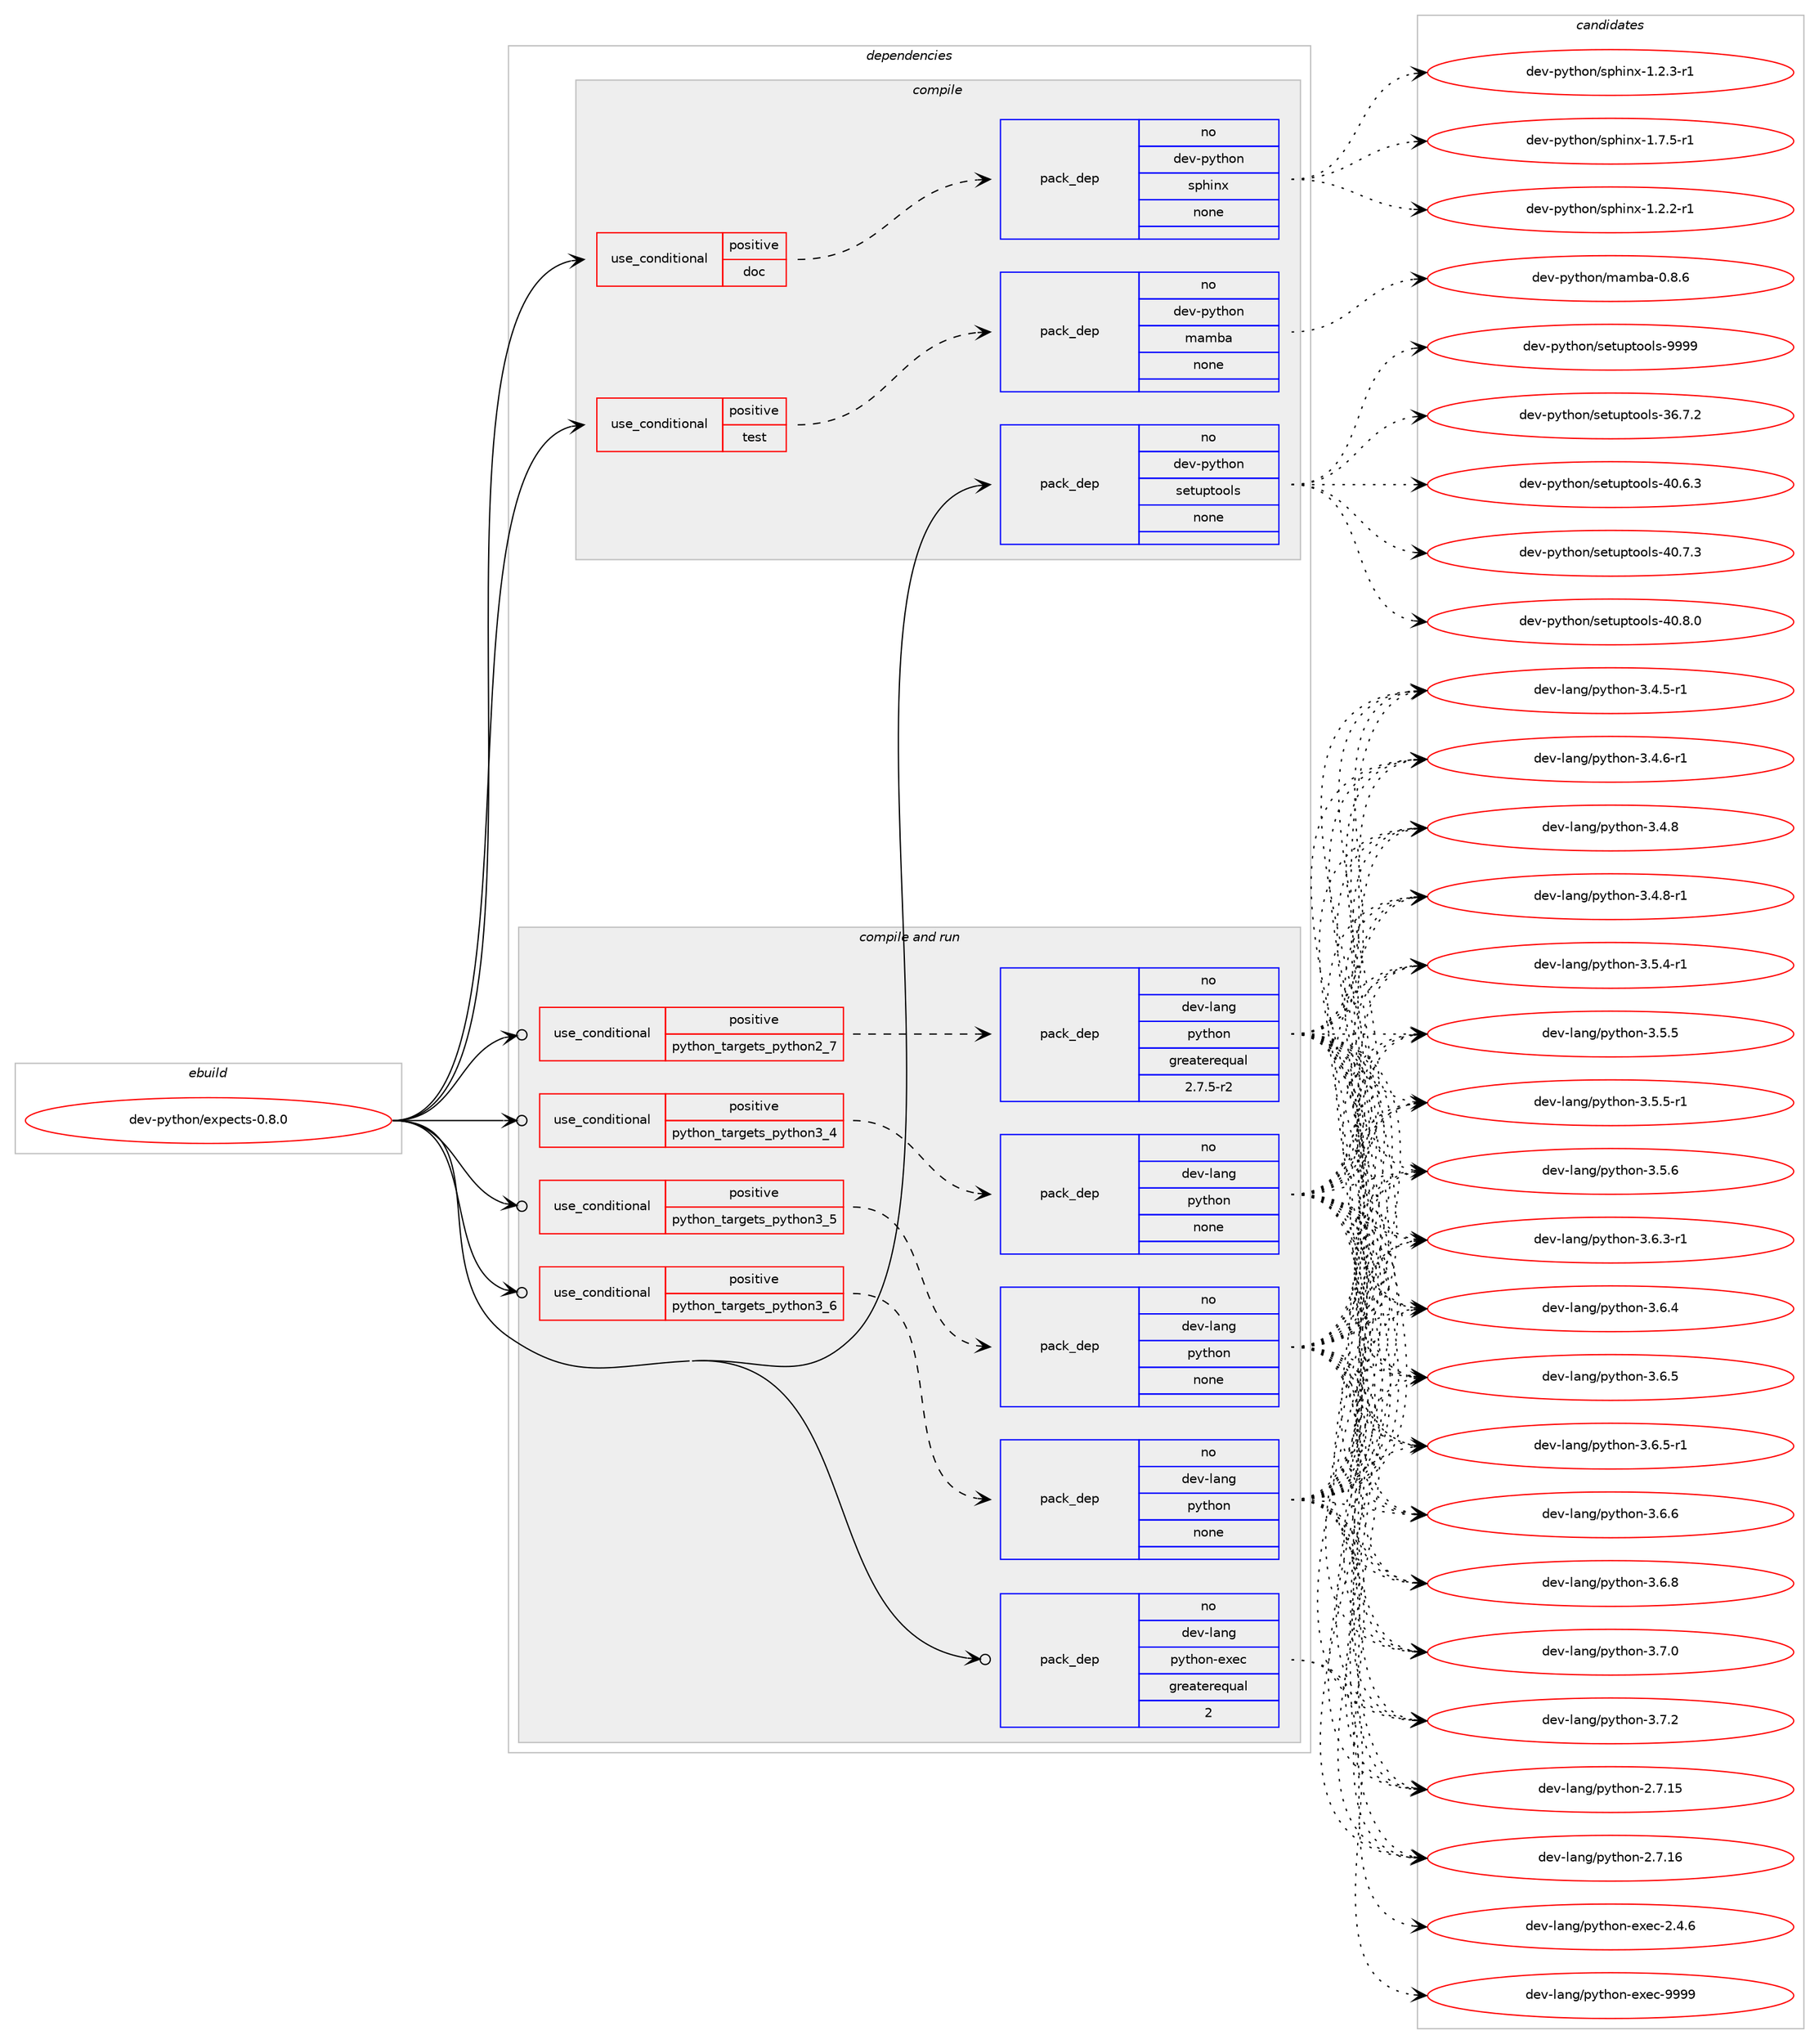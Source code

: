 digraph prolog {

# *************
# Graph options
# *************

newrank=true;
concentrate=true;
compound=true;
graph [rankdir=LR,fontname=Helvetica,fontsize=10,ranksep=1.5];#, ranksep=2.5, nodesep=0.2];
edge  [arrowhead=vee];
node  [fontname=Helvetica,fontsize=10];

# **********
# The ebuild
# **********

subgraph cluster_leftcol {
color=gray;
rank=same;
label=<<i>ebuild</i>>;
id [label="dev-python/expects-0.8.0", color=red, width=4, href="../dev-python/expects-0.8.0.svg"];
}

# ****************
# The dependencies
# ****************

subgraph cluster_midcol {
color=gray;
label=<<i>dependencies</i>>;
subgraph cluster_compile {
fillcolor="#eeeeee";
style=filled;
label=<<i>compile</i>>;
subgraph cond374018 {
dependency1408338 [label=<<TABLE BORDER="0" CELLBORDER="1" CELLSPACING="0" CELLPADDING="4"><TR><TD ROWSPAN="3" CELLPADDING="10">use_conditional</TD></TR><TR><TD>positive</TD></TR><TR><TD>doc</TD></TR></TABLE>>, shape=none, color=red];
subgraph pack1011061 {
dependency1408339 [label=<<TABLE BORDER="0" CELLBORDER="1" CELLSPACING="0" CELLPADDING="4" WIDTH="220"><TR><TD ROWSPAN="6" CELLPADDING="30">pack_dep</TD></TR><TR><TD WIDTH="110">no</TD></TR><TR><TD>dev-python</TD></TR><TR><TD>sphinx</TD></TR><TR><TD>none</TD></TR><TR><TD></TD></TR></TABLE>>, shape=none, color=blue];
}
dependency1408338:e -> dependency1408339:w [weight=20,style="dashed",arrowhead="vee"];
}
id:e -> dependency1408338:w [weight=20,style="solid",arrowhead="vee"];
subgraph cond374019 {
dependency1408340 [label=<<TABLE BORDER="0" CELLBORDER="1" CELLSPACING="0" CELLPADDING="4"><TR><TD ROWSPAN="3" CELLPADDING="10">use_conditional</TD></TR><TR><TD>positive</TD></TR><TR><TD>test</TD></TR></TABLE>>, shape=none, color=red];
subgraph pack1011062 {
dependency1408341 [label=<<TABLE BORDER="0" CELLBORDER="1" CELLSPACING="0" CELLPADDING="4" WIDTH="220"><TR><TD ROWSPAN="6" CELLPADDING="30">pack_dep</TD></TR><TR><TD WIDTH="110">no</TD></TR><TR><TD>dev-python</TD></TR><TR><TD>mamba</TD></TR><TR><TD>none</TD></TR><TR><TD></TD></TR></TABLE>>, shape=none, color=blue];
}
dependency1408340:e -> dependency1408341:w [weight=20,style="dashed",arrowhead="vee"];
}
id:e -> dependency1408340:w [weight=20,style="solid",arrowhead="vee"];
subgraph pack1011063 {
dependency1408342 [label=<<TABLE BORDER="0" CELLBORDER="1" CELLSPACING="0" CELLPADDING="4" WIDTH="220"><TR><TD ROWSPAN="6" CELLPADDING="30">pack_dep</TD></TR><TR><TD WIDTH="110">no</TD></TR><TR><TD>dev-python</TD></TR><TR><TD>setuptools</TD></TR><TR><TD>none</TD></TR><TR><TD></TD></TR></TABLE>>, shape=none, color=blue];
}
id:e -> dependency1408342:w [weight=20,style="solid",arrowhead="vee"];
}
subgraph cluster_compileandrun {
fillcolor="#eeeeee";
style=filled;
label=<<i>compile and run</i>>;
subgraph cond374020 {
dependency1408343 [label=<<TABLE BORDER="0" CELLBORDER="1" CELLSPACING="0" CELLPADDING="4"><TR><TD ROWSPAN="3" CELLPADDING="10">use_conditional</TD></TR><TR><TD>positive</TD></TR><TR><TD>python_targets_python2_7</TD></TR></TABLE>>, shape=none, color=red];
subgraph pack1011064 {
dependency1408344 [label=<<TABLE BORDER="0" CELLBORDER="1" CELLSPACING="0" CELLPADDING="4" WIDTH="220"><TR><TD ROWSPAN="6" CELLPADDING="30">pack_dep</TD></TR><TR><TD WIDTH="110">no</TD></TR><TR><TD>dev-lang</TD></TR><TR><TD>python</TD></TR><TR><TD>greaterequal</TD></TR><TR><TD>2.7.5-r2</TD></TR></TABLE>>, shape=none, color=blue];
}
dependency1408343:e -> dependency1408344:w [weight=20,style="dashed",arrowhead="vee"];
}
id:e -> dependency1408343:w [weight=20,style="solid",arrowhead="odotvee"];
subgraph cond374021 {
dependency1408345 [label=<<TABLE BORDER="0" CELLBORDER="1" CELLSPACING="0" CELLPADDING="4"><TR><TD ROWSPAN="3" CELLPADDING="10">use_conditional</TD></TR><TR><TD>positive</TD></TR><TR><TD>python_targets_python3_4</TD></TR></TABLE>>, shape=none, color=red];
subgraph pack1011065 {
dependency1408346 [label=<<TABLE BORDER="0" CELLBORDER="1" CELLSPACING="0" CELLPADDING="4" WIDTH="220"><TR><TD ROWSPAN="6" CELLPADDING="30">pack_dep</TD></TR><TR><TD WIDTH="110">no</TD></TR><TR><TD>dev-lang</TD></TR><TR><TD>python</TD></TR><TR><TD>none</TD></TR><TR><TD></TD></TR></TABLE>>, shape=none, color=blue];
}
dependency1408345:e -> dependency1408346:w [weight=20,style="dashed",arrowhead="vee"];
}
id:e -> dependency1408345:w [weight=20,style="solid",arrowhead="odotvee"];
subgraph cond374022 {
dependency1408347 [label=<<TABLE BORDER="0" CELLBORDER="1" CELLSPACING="0" CELLPADDING="4"><TR><TD ROWSPAN="3" CELLPADDING="10">use_conditional</TD></TR><TR><TD>positive</TD></TR><TR><TD>python_targets_python3_5</TD></TR></TABLE>>, shape=none, color=red];
subgraph pack1011066 {
dependency1408348 [label=<<TABLE BORDER="0" CELLBORDER="1" CELLSPACING="0" CELLPADDING="4" WIDTH="220"><TR><TD ROWSPAN="6" CELLPADDING="30">pack_dep</TD></TR><TR><TD WIDTH="110">no</TD></TR><TR><TD>dev-lang</TD></TR><TR><TD>python</TD></TR><TR><TD>none</TD></TR><TR><TD></TD></TR></TABLE>>, shape=none, color=blue];
}
dependency1408347:e -> dependency1408348:w [weight=20,style="dashed",arrowhead="vee"];
}
id:e -> dependency1408347:w [weight=20,style="solid",arrowhead="odotvee"];
subgraph cond374023 {
dependency1408349 [label=<<TABLE BORDER="0" CELLBORDER="1" CELLSPACING="0" CELLPADDING="4"><TR><TD ROWSPAN="3" CELLPADDING="10">use_conditional</TD></TR><TR><TD>positive</TD></TR><TR><TD>python_targets_python3_6</TD></TR></TABLE>>, shape=none, color=red];
subgraph pack1011067 {
dependency1408350 [label=<<TABLE BORDER="0" CELLBORDER="1" CELLSPACING="0" CELLPADDING="4" WIDTH="220"><TR><TD ROWSPAN="6" CELLPADDING="30">pack_dep</TD></TR><TR><TD WIDTH="110">no</TD></TR><TR><TD>dev-lang</TD></TR><TR><TD>python</TD></TR><TR><TD>none</TD></TR><TR><TD></TD></TR></TABLE>>, shape=none, color=blue];
}
dependency1408349:e -> dependency1408350:w [weight=20,style="dashed",arrowhead="vee"];
}
id:e -> dependency1408349:w [weight=20,style="solid",arrowhead="odotvee"];
subgraph pack1011068 {
dependency1408351 [label=<<TABLE BORDER="0" CELLBORDER="1" CELLSPACING="0" CELLPADDING="4" WIDTH="220"><TR><TD ROWSPAN="6" CELLPADDING="30">pack_dep</TD></TR><TR><TD WIDTH="110">no</TD></TR><TR><TD>dev-lang</TD></TR><TR><TD>python-exec</TD></TR><TR><TD>greaterequal</TD></TR><TR><TD>2</TD></TR></TABLE>>, shape=none, color=blue];
}
id:e -> dependency1408351:w [weight=20,style="solid",arrowhead="odotvee"];
}
subgraph cluster_run {
fillcolor="#eeeeee";
style=filled;
label=<<i>run</i>>;
}
}

# **************
# The candidates
# **************

subgraph cluster_choices {
rank=same;
color=gray;
label=<<i>candidates</i>>;

subgraph choice1011061 {
color=black;
nodesep=1;
choice10010111845112121116104111110471151121041051101204549465046504511449 [label="dev-python/sphinx-1.2.2-r1", color=red, width=4,href="../dev-python/sphinx-1.2.2-r1.svg"];
choice10010111845112121116104111110471151121041051101204549465046514511449 [label="dev-python/sphinx-1.2.3-r1", color=red, width=4,href="../dev-python/sphinx-1.2.3-r1.svg"];
choice10010111845112121116104111110471151121041051101204549465546534511449 [label="dev-python/sphinx-1.7.5-r1", color=red, width=4,href="../dev-python/sphinx-1.7.5-r1.svg"];
dependency1408339:e -> choice10010111845112121116104111110471151121041051101204549465046504511449:w [style=dotted,weight="100"];
dependency1408339:e -> choice10010111845112121116104111110471151121041051101204549465046514511449:w [style=dotted,weight="100"];
dependency1408339:e -> choice10010111845112121116104111110471151121041051101204549465546534511449:w [style=dotted,weight="100"];
}
subgraph choice1011062 {
color=black;
nodesep=1;
choice1001011184511212111610411111047109971099897454846564654 [label="dev-python/mamba-0.8.6", color=red, width=4,href="../dev-python/mamba-0.8.6.svg"];
dependency1408341:e -> choice1001011184511212111610411111047109971099897454846564654:w [style=dotted,weight="100"];
}
subgraph choice1011063 {
color=black;
nodesep=1;
choice100101118451121211161041111104711510111611711211611111110811545515446554650 [label="dev-python/setuptools-36.7.2", color=red, width=4,href="../dev-python/setuptools-36.7.2.svg"];
choice100101118451121211161041111104711510111611711211611111110811545524846544651 [label="dev-python/setuptools-40.6.3", color=red, width=4,href="../dev-python/setuptools-40.6.3.svg"];
choice100101118451121211161041111104711510111611711211611111110811545524846554651 [label="dev-python/setuptools-40.7.3", color=red, width=4,href="../dev-python/setuptools-40.7.3.svg"];
choice100101118451121211161041111104711510111611711211611111110811545524846564648 [label="dev-python/setuptools-40.8.0", color=red, width=4,href="../dev-python/setuptools-40.8.0.svg"];
choice10010111845112121116104111110471151011161171121161111111081154557575757 [label="dev-python/setuptools-9999", color=red, width=4,href="../dev-python/setuptools-9999.svg"];
dependency1408342:e -> choice100101118451121211161041111104711510111611711211611111110811545515446554650:w [style=dotted,weight="100"];
dependency1408342:e -> choice100101118451121211161041111104711510111611711211611111110811545524846544651:w [style=dotted,weight="100"];
dependency1408342:e -> choice100101118451121211161041111104711510111611711211611111110811545524846554651:w [style=dotted,weight="100"];
dependency1408342:e -> choice100101118451121211161041111104711510111611711211611111110811545524846564648:w [style=dotted,weight="100"];
dependency1408342:e -> choice10010111845112121116104111110471151011161171121161111111081154557575757:w [style=dotted,weight="100"];
}
subgraph choice1011064 {
color=black;
nodesep=1;
choice10010111845108971101034711212111610411111045504655464953 [label="dev-lang/python-2.7.15", color=red, width=4,href="../dev-lang/python-2.7.15.svg"];
choice10010111845108971101034711212111610411111045504655464954 [label="dev-lang/python-2.7.16", color=red, width=4,href="../dev-lang/python-2.7.16.svg"];
choice1001011184510897110103471121211161041111104551465246534511449 [label="dev-lang/python-3.4.5-r1", color=red, width=4,href="../dev-lang/python-3.4.5-r1.svg"];
choice1001011184510897110103471121211161041111104551465246544511449 [label="dev-lang/python-3.4.6-r1", color=red, width=4,href="../dev-lang/python-3.4.6-r1.svg"];
choice100101118451089711010347112121116104111110455146524656 [label="dev-lang/python-3.4.8", color=red, width=4,href="../dev-lang/python-3.4.8.svg"];
choice1001011184510897110103471121211161041111104551465246564511449 [label="dev-lang/python-3.4.8-r1", color=red, width=4,href="../dev-lang/python-3.4.8-r1.svg"];
choice1001011184510897110103471121211161041111104551465346524511449 [label="dev-lang/python-3.5.4-r1", color=red, width=4,href="../dev-lang/python-3.5.4-r1.svg"];
choice100101118451089711010347112121116104111110455146534653 [label="dev-lang/python-3.5.5", color=red, width=4,href="../dev-lang/python-3.5.5.svg"];
choice1001011184510897110103471121211161041111104551465346534511449 [label="dev-lang/python-3.5.5-r1", color=red, width=4,href="../dev-lang/python-3.5.5-r1.svg"];
choice100101118451089711010347112121116104111110455146534654 [label="dev-lang/python-3.5.6", color=red, width=4,href="../dev-lang/python-3.5.6.svg"];
choice1001011184510897110103471121211161041111104551465446514511449 [label="dev-lang/python-3.6.3-r1", color=red, width=4,href="../dev-lang/python-3.6.3-r1.svg"];
choice100101118451089711010347112121116104111110455146544652 [label="dev-lang/python-3.6.4", color=red, width=4,href="../dev-lang/python-3.6.4.svg"];
choice100101118451089711010347112121116104111110455146544653 [label="dev-lang/python-3.6.5", color=red, width=4,href="../dev-lang/python-3.6.5.svg"];
choice1001011184510897110103471121211161041111104551465446534511449 [label="dev-lang/python-3.6.5-r1", color=red, width=4,href="../dev-lang/python-3.6.5-r1.svg"];
choice100101118451089711010347112121116104111110455146544654 [label="dev-lang/python-3.6.6", color=red, width=4,href="../dev-lang/python-3.6.6.svg"];
choice100101118451089711010347112121116104111110455146544656 [label="dev-lang/python-3.6.8", color=red, width=4,href="../dev-lang/python-3.6.8.svg"];
choice100101118451089711010347112121116104111110455146554648 [label="dev-lang/python-3.7.0", color=red, width=4,href="../dev-lang/python-3.7.0.svg"];
choice100101118451089711010347112121116104111110455146554650 [label="dev-lang/python-3.7.2", color=red, width=4,href="../dev-lang/python-3.7.2.svg"];
dependency1408344:e -> choice10010111845108971101034711212111610411111045504655464953:w [style=dotted,weight="100"];
dependency1408344:e -> choice10010111845108971101034711212111610411111045504655464954:w [style=dotted,weight="100"];
dependency1408344:e -> choice1001011184510897110103471121211161041111104551465246534511449:w [style=dotted,weight="100"];
dependency1408344:e -> choice1001011184510897110103471121211161041111104551465246544511449:w [style=dotted,weight="100"];
dependency1408344:e -> choice100101118451089711010347112121116104111110455146524656:w [style=dotted,weight="100"];
dependency1408344:e -> choice1001011184510897110103471121211161041111104551465246564511449:w [style=dotted,weight="100"];
dependency1408344:e -> choice1001011184510897110103471121211161041111104551465346524511449:w [style=dotted,weight="100"];
dependency1408344:e -> choice100101118451089711010347112121116104111110455146534653:w [style=dotted,weight="100"];
dependency1408344:e -> choice1001011184510897110103471121211161041111104551465346534511449:w [style=dotted,weight="100"];
dependency1408344:e -> choice100101118451089711010347112121116104111110455146534654:w [style=dotted,weight="100"];
dependency1408344:e -> choice1001011184510897110103471121211161041111104551465446514511449:w [style=dotted,weight="100"];
dependency1408344:e -> choice100101118451089711010347112121116104111110455146544652:w [style=dotted,weight="100"];
dependency1408344:e -> choice100101118451089711010347112121116104111110455146544653:w [style=dotted,weight="100"];
dependency1408344:e -> choice1001011184510897110103471121211161041111104551465446534511449:w [style=dotted,weight="100"];
dependency1408344:e -> choice100101118451089711010347112121116104111110455146544654:w [style=dotted,weight="100"];
dependency1408344:e -> choice100101118451089711010347112121116104111110455146544656:w [style=dotted,weight="100"];
dependency1408344:e -> choice100101118451089711010347112121116104111110455146554648:w [style=dotted,weight="100"];
dependency1408344:e -> choice100101118451089711010347112121116104111110455146554650:w [style=dotted,weight="100"];
}
subgraph choice1011065 {
color=black;
nodesep=1;
choice10010111845108971101034711212111610411111045504655464953 [label="dev-lang/python-2.7.15", color=red, width=4,href="../dev-lang/python-2.7.15.svg"];
choice10010111845108971101034711212111610411111045504655464954 [label="dev-lang/python-2.7.16", color=red, width=4,href="../dev-lang/python-2.7.16.svg"];
choice1001011184510897110103471121211161041111104551465246534511449 [label="dev-lang/python-3.4.5-r1", color=red, width=4,href="../dev-lang/python-3.4.5-r1.svg"];
choice1001011184510897110103471121211161041111104551465246544511449 [label="dev-lang/python-3.4.6-r1", color=red, width=4,href="../dev-lang/python-3.4.6-r1.svg"];
choice100101118451089711010347112121116104111110455146524656 [label="dev-lang/python-3.4.8", color=red, width=4,href="../dev-lang/python-3.4.8.svg"];
choice1001011184510897110103471121211161041111104551465246564511449 [label="dev-lang/python-3.4.8-r1", color=red, width=4,href="../dev-lang/python-3.4.8-r1.svg"];
choice1001011184510897110103471121211161041111104551465346524511449 [label="dev-lang/python-3.5.4-r1", color=red, width=4,href="../dev-lang/python-3.5.4-r1.svg"];
choice100101118451089711010347112121116104111110455146534653 [label="dev-lang/python-3.5.5", color=red, width=4,href="../dev-lang/python-3.5.5.svg"];
choice1001011184510897110103471121211161041111104551465346534511449 [label="dev-lang/python-3.5.5-r1", color=red, width=4,href="../dev-lang/python-3.5.5-r1.svg"];
choice100101118451089711010347112121116104111110455146534654 [label="dev-lang/python-3.5.6", color=red, width=4,href="../dev-lang/python-3.5.6.svg"];
choice1001011184510897110103471121211161041111104551465446514511449 [label="dev-lang/python-3.6.3-r1", color=red, width=4,href="../dev-lang/python-3.6.3-r1.svg"];
choice100101118451089711010347112121116104111110455146544652 [label="dev-lang/python-3.6.4", color=red, width=4,href="../dev-lang/python-3.6.4.svg"];
choice100101118451089711010347112121116104111110455146544653 [label="dev-lang/python-3.6.5", color=red, width=4,href="../dev-lang/python-3.6.5.svg"];
choice1001011184510897110103471121211161041111104551465446534511449 [label="dev-lang/python-3.6.5-r1", color=red, width=4,href="../dev-lang/python-3.6.5-r1.svg"];
choice100101118451089711010347112121116104111110455146544654 [label="dev-lang/python-3.6.6", color=red, width=4,href="../dev-lang/python-3.6.6.svg"];
choice100101118451089711010347112121116104111110455146544656 [label="dev-lang/python-3.6.8", color=red, width=4,href="../dev-lang/python-3.6.8.svg"];
choice100101118451089711010347112121116104111110455146554648 [label="dev-lang/python-3.7.0", color=red, width=4,href="../dev-lang/python-3.7.0.svg"];
choice100101118451089711010347112121116104111110455146554650 [label="dev-lang/python-3.7.2", color=red, width=4,href="../dev-lang/python-3.7.2.svg"];
dependency1408346:e -> choice10010111845108971101034711212111610411111045504655464953:w [style=dotted,weight="100"];
dependency1408346:e -> choice10010111845108971101034711212111610411111045504655464954:w [style=dotted,weight="100"];
dependency1408346:e -> choice1001011184510897110103471121211161041111104551465246534511449:w [style=dotted,weight="100"];
dependency1408346:e -> choice1001011184510897110103471121211161041111104551465246544511449:w [style=dotted,weight="100"];
dependency1408346:e -> choice100101118451089711010347112121116104111110455146524656:w [style=dotted,weight="100"];
dependency1408346:e -> choice1001011184510897110103471121211161041111104551465246564511449:w [style=dotted,weight="100"];
dependency1408346:e -> choice1001011184510897110103471121211161041111104551465346524511449:w [style=dotted,weight="100"];
dependency1408346:e -> choice100101118451089711010347112121116104111110455146534653:w [style=dotted,weight="100"];
dependency1408346:e -> choice1001011184510897110103471121211161041111104551465346534511449:w [style=dotted,weight="100"];
dependency1408346:e -> choice100101118451089711010347112121116104111110455146534654:w [style=dotted,weight="100"];
dependency1408346:e -> choice1001011184510897110103471121211161041111104551465446514511449:w [style=dotted,weight="100"];
dependency1408346:e -> choice100101118451089711010347112121116104111110455146544652:w [style=dotted,weight="100"];
dependency1408346:e -> choice100101118451089711010347112121116104111110455146544653:w [style=dotted,weight="100"];
dependency1408346:e -> choice1001011184510897110103471121211161041111104551465446534511449:w [style=dotted,weight="100"];
dependency1408346:e -> choice100101118451089711010347112121116104111110455146544654:w [style=dotted,weight="100"];
dependency1408346:e -> choice100101118451089711010347112121116104111110455146544656:w [style=dotted,weight="100"];
dependency1408346:e -> choice100101118451089711010347112121116104111110455146554648:w [style=dotted,weight="100"];
dependency1408346:e -> choice100101118451089711010347112121116104111110455146554650:w [style=dotted,weight="100"];
}
subgraph choice1011066 {
color=black;
nodesep=1;
choice10010111845108971101034711212111610411111045504655464953 [label="dev-lang/python-2.7.15", color=red, width=4,href="../dev-lang/python-2.7.15.svg"];
choice10010111845108971101034711212111610411111045504655464954 [label="dev-lang/python-2.7.16", color=red, width=4,href="../dev-lang/python-2.7.16.svg"];
choice1001011184510897110103471121211161041111104551465246534511449 [label="dev-lang/python-3.4.5-r1", color=red, width=4,href="../dev-lang/python-3.4.5-r1.svg"];
choice1001011184510897110103471121211161041111104551465246544511449 [label="dev-lang/python-3.4.6-r1", color=red, width=4,href="../dev-lang/python-3.4.6-r1.svg"];
choice100101118451089711010347112121116104111110455146524656 [label="dev-lang/python-3.4.8", color=red, width=4,href="../dev-lang/python-3.4.8.svg"];
choice1001011184510897110103471121211161041111104551465246564511449 [label="dev-lang/python-3.4.8-r1", color=red, width=4,href="../dev-lang/python-3.4.8-r1.svg"];
choice1001011184510897110103471121211161041111104551465346524511449 [label="dev-lang/python-3.5.4-r1", color=red, width=4,href="../dev-lang/python-3.5.4-r1.svg"];
choice100101118451089711010347112121116104111110455146534653 [label="dev-lang/python-3.5.5", color=red, width=4,href="../dev-lang/python-3.5.5.svg"];
choice1001011184510897110103471121211161041111104551465346534511449 [label="dev-lang/python-3.5.5-r1", color=red, width=4,href="../dev-lang/python-3.5.5-r1.svg"];
choice100101118451089711010347112121116104111110455146534654 [label="dev-lang/python-3.5.6", color=red, width=4,href="../dev-lang/python-3.5.6.svg"];
choice1001011184510897110103471121211161041111104551465446514511449 [label="dev-lang/python-3.6.3-r1", color=red, width=4,href="../dev-lang/python-3.6.3-r1.svg"];
choice100101118451089711010347112121116104111110455146544652 [label="dev-lang/python-3.6.4", color=red, width=4,href="../dev-lang/python-3.6.4.svg"];
choice100101118451089711010347112121116104111110455146544653 [label="dev-lang/python-3.6.5", color=red, width=4,href="../dev-lang/python-3.6.5.svg"];
choice1001011184510897110103471121211161041111104551465446534511449 [label="dev-lang/python-3.6.5-r1", color=red, width=4,href="../dev-lang/python-3.6.5-r1.svg"];
choice100101118451089711010347112121116104111110455146544654 [label="dev-lang/python-3.6.6", color=red, width=4,href="../dev-lang/python-3.6.6.svg"];
choice100101118451089711010347112121116104111110455146544656 [label="dev-lang/python-3.6.8", color=red, width=4,href="../dev-lang/python-3.6.8.svg"];
choice100101118451089711010347112121116104111110455146554648 [label="dev-lang/python-3.7.0", color=red, width=4,href="../dev-lang/python-3.7.0.svg"];
choice100101118451089711010347112121116104111110455146554650 [label="dev-lang/python-3.7.2", color=red, width=4,href="../dev-lang/python-3.7.2.svg"];
dependency1408348:e -> choice10010111845108971101034711212111610411111045504655464953:w [style=dotted,weight="100"];
dependency1408348:e -> choice10010111845108971101034711212111610411111045504655464954:w [style=dotted,weight="100"];
dependency1408348:e -> choice1001011184510897110103471121211161041111104551465246534511449:w [style=dotted,weight="100"];
dependency1408348:e -> choice1001011184510897110103471121211161041111104551465246544511449:w [style=dotted,weight="100"];
dependency1408348:e -> choice100101118451089711010347112121116104111110455146524656:w [style=dotted,weight="100"];
dependency1408348:e -> choice1001011184510897110103471121211161041111104551465246564511449:w [style=dotted,weight="100"];
dependency1408348:e -> choice1001011184510897110103471121211161041111104551465346524511449:w [style=dotted,weight="100"];
dependency1408348:e -> choice100101118451089711010347112121116104111110455146534653:w [style=dotted,weight="100"];
dependency1408348:e -> choice1001011184510897110103471121211161041111104551465346534511449:w [style=dotted,weight="100"];
dependency1408348:e -> choice100101118451089711010347112121116104111110455146534654:w [style=dotted,weight="100"];
dependency1408348:e -> choice1001011184510897110103471121211161041111104551465446514511449:w [style=dotted,weight="100"];
dependency1408348:e -> choice100101118451089711010347112121116104111110455146544652:w [style=dotted,weight="100"];
dependency1408348:e -> choice100101118451089711010347112121116104111110455146544653:w [style=dotted,weight="100"];
dependency1408348:e -> choice1001011184510897110103471121211161041111104551465446534511449:w [style=dotted,weight="100"];
dependency1408348:e -> choice100101118451089711010347112121116104111110455146544654:w [style=dotted,weight="100"];
dependency1408348:e -> choice100101118451089711010347112121116104111110455146544656:w [style=dotted,weight="100"];
dependency1408348:e -> choice100101118451089711010347112121116104111110455146554648:w [style=dotted,weight="100"];
dependency1408348:e -> choice100101118451089711010347112121116104111110455146554650:w [style=dotted,weight="100"];
}
subgraph choice1011067 {
color=black;
nodesep=1;
choice10010111845108971101034711212111610411111045504655464953 [label="dev-lang/python-2.7.15", color=red, width=4,href="../dev-lang/python-2.7.15.svg"];
choice10010111845108971101034711212111610411111045504655464954 [label="dev-lang/python-2.7.16", color=red, width=4,href="../dev-lang/python-2.7.16.svg"];
choice1001011184510897110103471121211161041111104551465246534511449 [label="dev-lang/python-3.4.5-r1", color=red, width=4,href="../dev-lang/python-3.4.5-r1.svg"];
choice1001011184510897110103471121211161041111104551465246544511449 [label="dev-lang/python-3.4.6-r1", color=red, width=4,href="../dev-lang/python-3.4.6-r1.svg"];
choice100101118451089711010347112121116104111110455146524656 [label="dev-lang/python-3.4.8", color=red, width=4,href="../dev-lang/python-3.4.8.svg"];
choice1001011184510897110103471121211161041111104551465246564511449 [label="dev-lang/python-3.4.8-r1", color=red, width=4,href="../dev-lang/python-3.4.8-r1.svg"];
choice1001011184510897110103471121211161041111104551465346524511449 [label="dev-lang/python-3.5.4-r1", color=red, width=4,href="../dev-lang/python-3.5.4-r1.svg"];
choice100101118451089711010347112121116104111110455146534653 [label="dev-lang/python-3.5.5", color=red, width=4,href="../dev-lang/python-3.5.5.svg"];
choice1001011184510897110103471121211161041111104551465346534511449 [label="dev-lang/python-3.5.5-r1", color=red, width=4,href="../dev-lang/python-3.5.5-r1.svg"];
choice100101118451089711010347112121116104111110455146534654 [label="dev-lang/python-3.5.6", color=red, width=4,href="../dev-lang/python-3.5.6.svg"];
choice1001011184510897110103471121211161041111104551465446514511449 [label="dev-lang/python-3.6.3-r1", color=red, width=4,href="../dev-lang/python-3.6.3-r1.svg"];
choice100101118451089711010347112121116104111110455146544652 [label="dev-lang/python-3.6.4", color=red, width=4,href="../dev-lang/python-3.6.4.svg"];
choice100101118451089711010347112121116104111110455146544653 [label="dev-lang/python-3.6.5", color=red, width=4,href="../dev-lang/python-3.6.5.svg"];
choice1001011184510897110103471121211161041111104551465446534511449 [label="dev-lang/python-3.6.5-r1", color=red, width=4,href="../dev-lang/python-3.6.5-r1.svg"];
choice100101118451089711010347112121116104111110455146544654 [label="dev-lang/python-3.6.6", color=red, width=4,href="../dev-lang/python-3.6.6.svg"];
choice100101118451089711010347112121116104111110455146544656 [label="dev-lang/python-3.6.8", color=red, width=4,href="../dev-lang/python-3.6.8.svg"];
choice100101118451089711010347112121116104111110455146554648 [label="dev-lang/python-3.7.0", color=red, width=4,href="../dev-lang/python-3.7.0.svg"];
choice100101118451089711010347112121116104111110455146554650 [label="dev-lang/python-3.7.2", color=red, width=4,href="../dev-lang/python-3.7.2.svg"];
dependency1408350:e -> choice10010111845108971101034711212111610411111045504655464953:w [style=dotted,weight="100"];
dependency1408350:e -> choice10010111845108971101034711212111610411111045504655464954:w [style=dotted,weight="100"];
dependency1408350:e -> choice1001011184510897110103471121211161041111104551465246534511449:w [style=dotted,weight="100"];
dependency1408350:e -> choice1001011184510897110103471121211161041111104551465246544511449:w [style=dotted,weight="100"];
dependency1408350:e -> choice100101118451089711010347112121116104111110455146524656:w [style=dotted,weight="100"];
dependency1408350:e -> choice1001011184510897110103471121211161041111104551465246564511449:w [style=dotted,weight="100"];
dependency1408350:e -> choice1001011184510897110103471121211161041111104551465346524511449:w [style=dotted,weight="100"];
dependency1408350:e -> choice100101118451089711010347112121116104111110455146534653:w [style=dotted,weight="100"];
dependency1408350:e -> choice1001011184510897110103471121211161041111104551465346534511449:w [style=dotted,weight="100"];
dependency1408350:e -> choice100101118451089711010347112121116104111110455146534654:w [style=dotted,weight="100"];
dependency1408350:e -> choice1001011184510897110103471121211161041111104551465446514511449:w [style=dotted,weight="100"];
dependency1408350:e -> choice100101118451089711010347112121116104111110455146544652:w [style=dotted,weight="100"];
dependency1408350:e -> choice100101118451089711010347112121116104111110455146544653:w [style=dotted,weight="100"];
dependency1408350:e -> choice1001011184510897110103471121211161041111104551465446534511449:w [style=dotted,weight="100"];
dependency1408350:e -> choice100101118451089711010347112121116104111110455146544654:w [style=dotted,weight="100"];
dependency1408350:e -> choice100101118451089711010347112121116104111110455146544656:w [style=dotted,weight="100"];
dependency1408350:e -> choice100101118451089711010347112121116104111110455146554648:w [style=dotted,weight="100"];
dependency1408350:e -> choice100101118451089711010347112121116104111110455146554650:w [style=dotted,weight="100"];
}
subgraph choice1011068 {
color=black;
nodesep=1;
choice1001011184510897110103471121211161041111104510112010199455046524654 [label="dev-lang/python-exec-2.4.6", color=red, width=4,href="../dev-lang/python-exec-2.4.6.svg"];
choice10010111845108971101034711212111610411111045101120101994557575757 [label="dev-lang/python-exec-9999", color=red, width=4,href="../dev-lang/python-exec-9999.svg"];
dependency1408351:e -> choice1001011184510897110103471121211161041111104510112010199455046524654:w [style=dotted,weight="100"];
dependency1408351:e -> choice10010111845108971101034711212111610411111045101120101994557575757:w [style=dotted,weight="100"];
}
}

}
